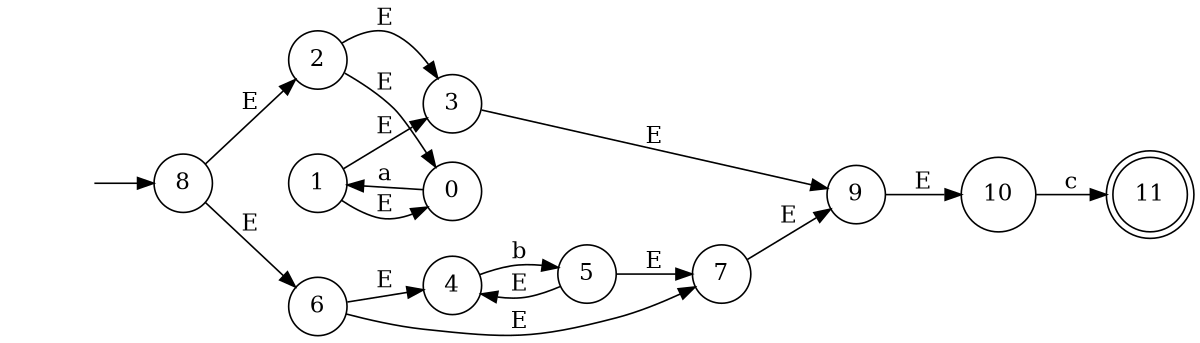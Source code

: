 digraph "Resultado Automata" {
rankdir=LR size="8,5"
node [shape=doublecircle]
11
node [shape=circle]
8
node [shape=none]
""
""-> 8 [label=""]
node [shape=circle]
0 -> 1[label="a"]
1 -> 0[label="E"]
2 -> 3[label="E"]
2 -> 0[label="E"]
1 -> 3[label="E"]
4 -> 5[label="b"]
5 -> 4[label="E"]
6 -> 7[label="E"]
6 -> 4[label="E"]
5 -> 7[label="E"]
8 -> 2[label="E"]
8 -> 6[label="E"]
3 -> 9[label="E"]
7 -> 9[label="E"]
10 -> 11[label="c"]
9 -> 10[label="E"]
}